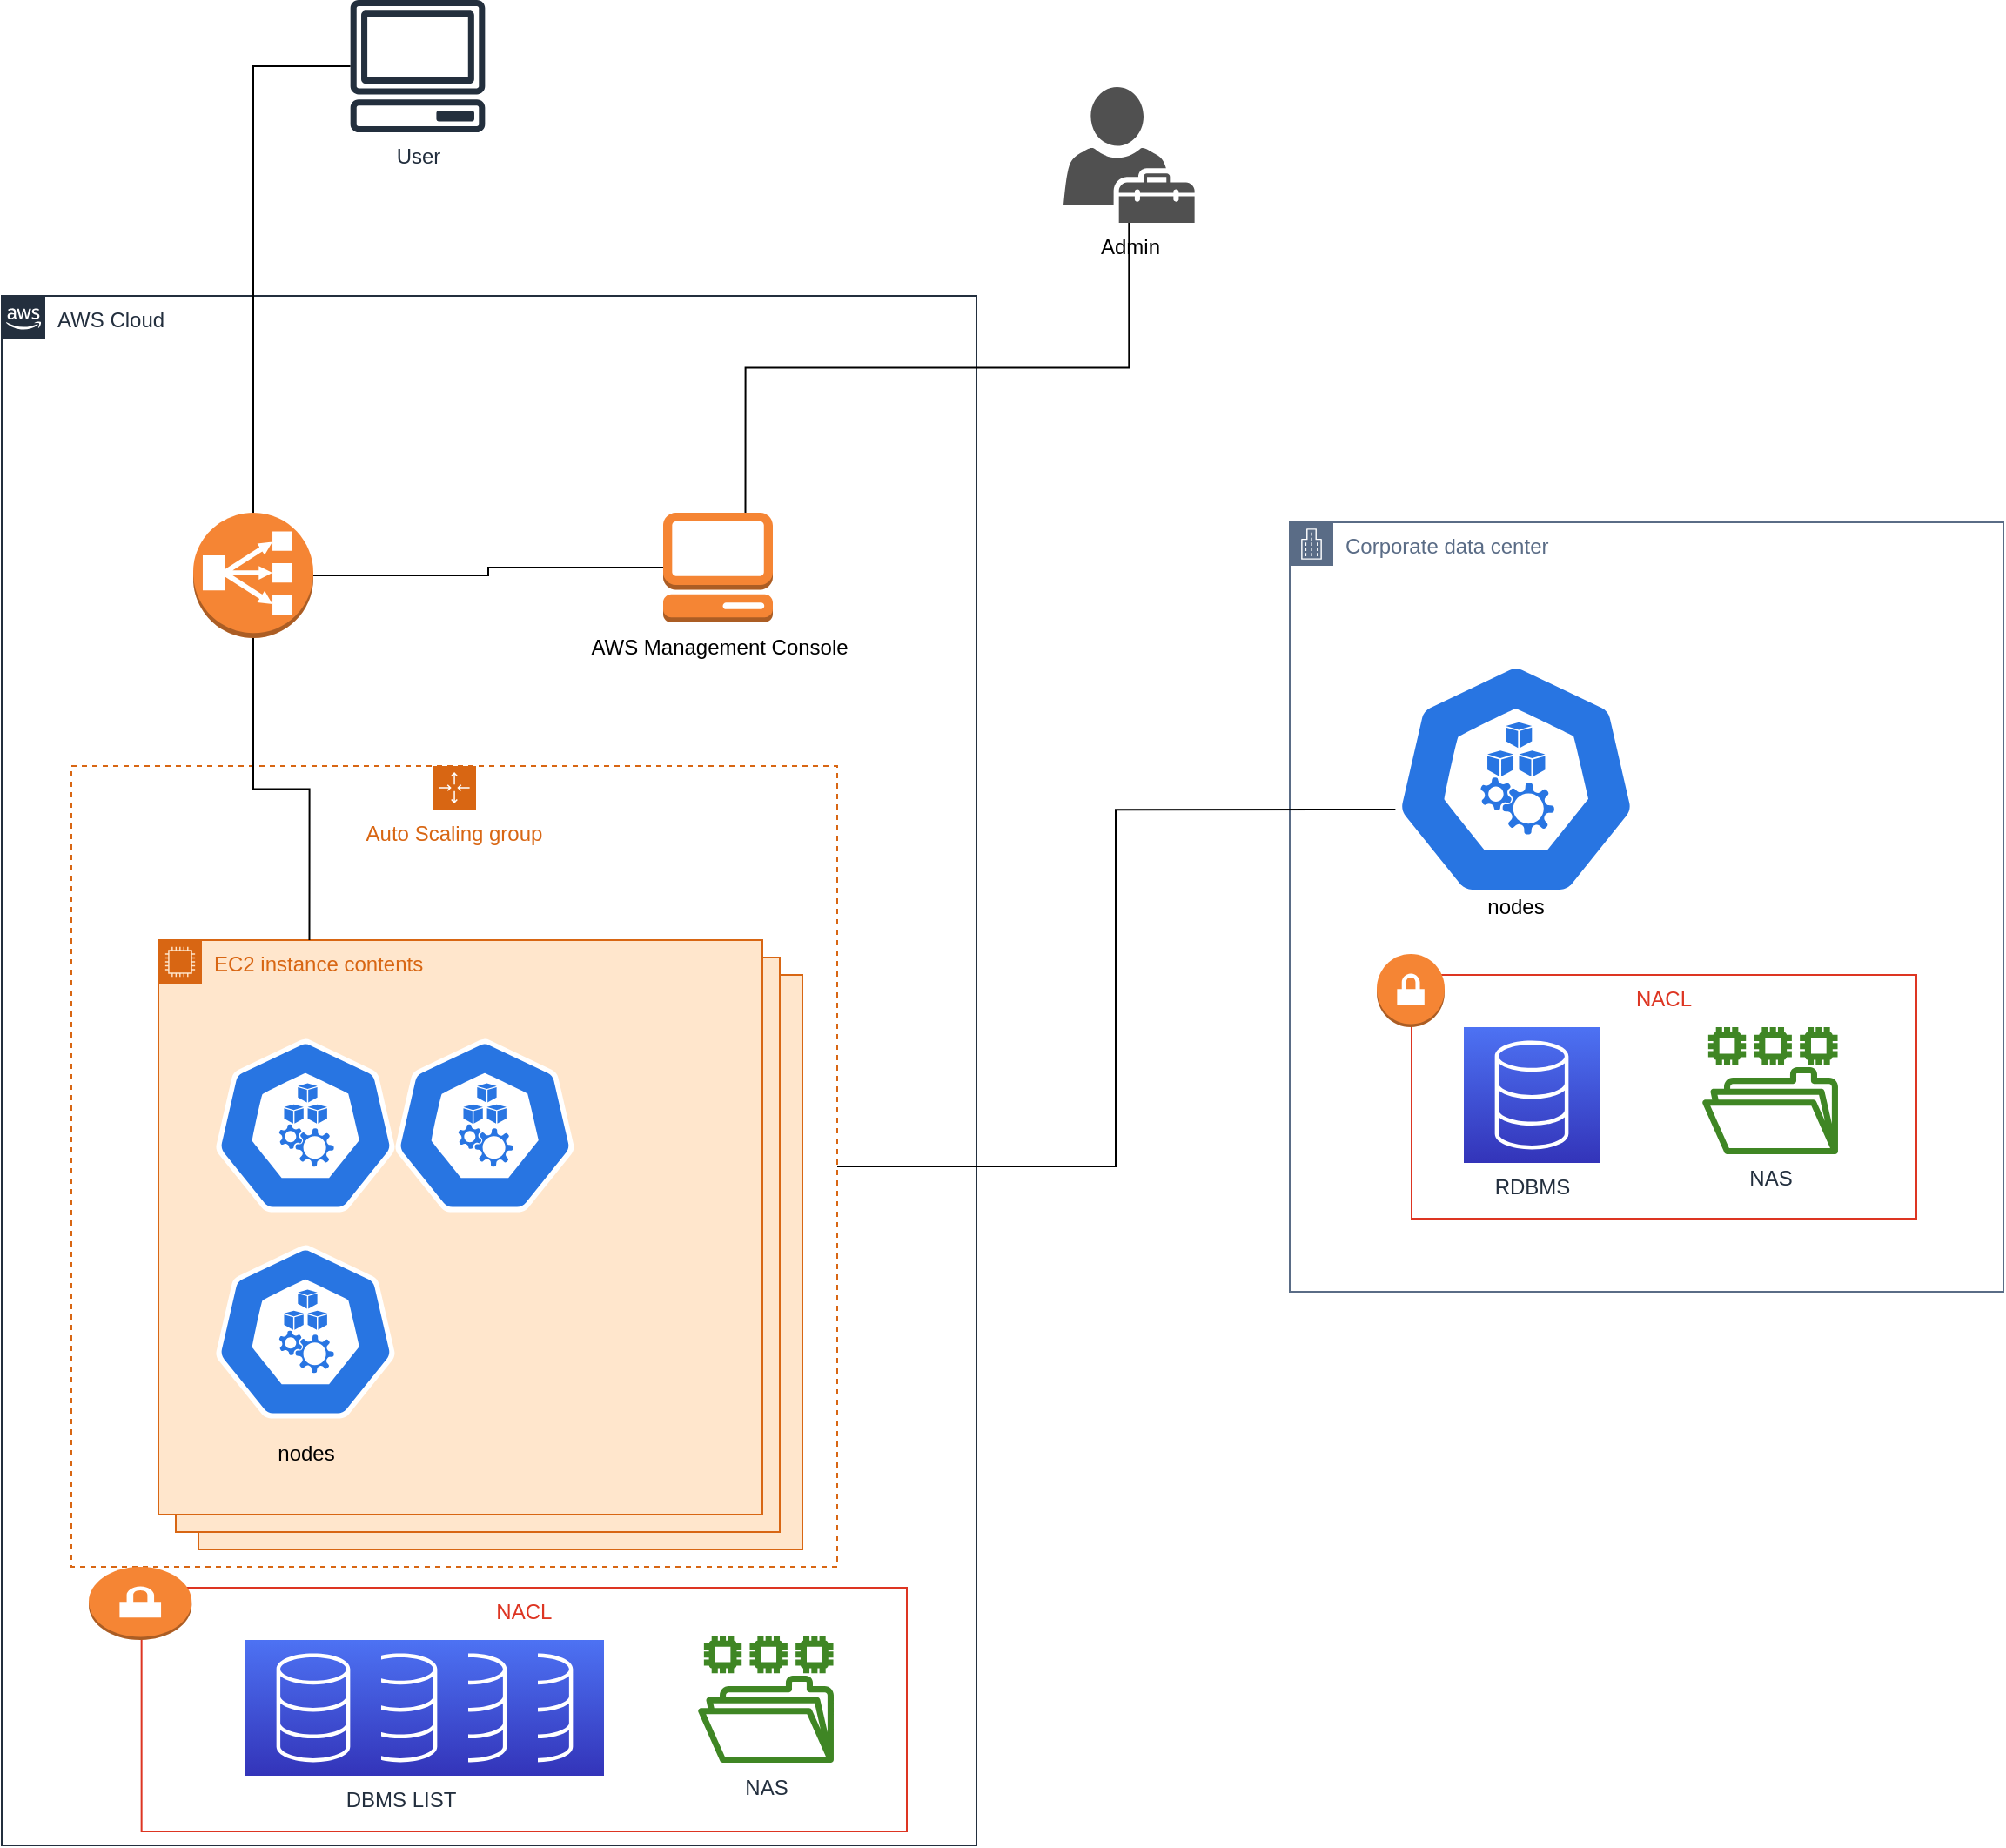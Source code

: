 <mxfile version="17.1.2" type="github">
  <diagram id="dX92sFr738H9TGtX4DIV" name="Page-1">
    <mxGraphModel dx="687" dy="374" grid="1" gridSize="10" guides="1" tooltips="1" connect="1" arrows="1" fold="1" page="1" pageScale="1" pageWidth="827" pageHeight="1169" math="0" shadow="0">
      <root>
        <mxCell id="0" />
        <mxCell id="1" parent="0" />
        <mxCell id="ecZtBlpuf6oP3BJnYMk2-109" value="EC2 instance contents" style="points=[[0,0],[0.25,0],[0.5,0],[0.75,0],[1,0],[1,0.25],[1,0.5],[1,0.75],[1,1],[0.75,1],[0.5,1],[0.25,1],[0,1],[0,0.75],[0,0.5],[0,0.25]];outlineConnect=0;gradientColor=none;html=1;whiteSpace=wrap;fontSize=12;fontStyle=0;container=0;pointerEvents=0;collapsible=0;recursiveResize=0;shape=mxgraph.aws4.group;grIcon=mxgraph.aws4.group_ec2_instance_contents;strokeColor=#D86613;fillColor=#FFE6CC;verticalAlign=top;align=left;spacingLeft=30;fontColor=#D86613;dashed=0;" parent="1" vertex="1">
          <mxGeometry x="223" y="660" width="347" height="330" as="geometry" />
        </mxCell>
        <mxCell id="ecZtBlpuf6oP3BJnYMk2-113" value="EC2 instance contents" style="points=[[0,0],[0.25,0],[0.5,0],[0.75,0],[1,0],[1,0.25],[1,0.5],[1,0.75],[1,1],[0.75,1],[0.5,1],[0.25,1],[0,1],[0,0.75],[0,0.5],[0,0.25]];outlineConnect=0;gradientColor=none;html=1;whiteSpace=wrap;fontSize=12;fontStyle=0;container=0;pointerEvents=0;collapsible=0;recursiveResize=0;shape=mxgraph.aws4.group;grIcon=mxgraph.aws4.group_ec2_instance_contents;strokeColor=#D86613;fillColor=#FFE6CC;verticalAlign=top;align=left;spacingLeft=30;fontColor=#D86613;dashed=0;" parent="1" vertex="1">
          <mxGeometry x="210" y="650" width="347" height="330" as="geometry" />
        </mxCell>
        <mxCell id="G4AfzQulYHPNJcX-L-j1-8" value="AWS Cloud" style="points=[[0,0],[0.25,0],[0.5,0],[0.75,0],[1,0],[1,0.25],[1,0.5],[1,0.75],[1,1],[0.75,1],[0.5,1],[0.25,1],[0,1],[0,0.75],[0,0.5],[0,0.25]];outlineConnect=0;gradientColor=none;html=1;whiteSpace=wrap;fontSize=12;fontStyle=0;container=1;pointerEvents=0;collapsible=0;recursiveResize=0;shape=mxgraph.aws4.group;grIcon=mxgraph.aws4.group_aws_cloud_alt;strokeColor=#232F3E;fillColor=none;verticalAlign=top;align=left;spacingLeft=30;fontColor=#232F3E;dashed=0;" parent="1" vertex="1">
          <mxGeometry x="110" y="270" width="560" height="890" as="geometry" />
        </mxCell>
        <mxCell id="G4AfzQulYHPNJcX-L-j1-22" value="Auto Scaling group" style="points=[[0,0],[0.25,0],[0.5,0],[0.75,0],[1,0],[1,0.25],[1,0.5],[1,0.75],[1,1],[0.75,1],[0.5,1],[0.25,1],[0,1],[0,0.75],[0,0.5],[0,0.25]];outlineConnect=0;gradientColor=none;html=1;whiteSpace=wrap;fontSize=12;fontStyle=0;container=1;pointerEvents=0;collapsible=0;recursiveResize=0;shape=mxgraph.aws4.groupCenter;grIcon=mxgraph.aws4.group_auto_scaling_group;grStroke=1;strokeColor=#D86613;fillColor=none;verticalAlign=top;align=center;fontColor=#D86613;dashed=1;spacingTop=25;" parent="G4AfzQulYHPNJcX-L-j1-8" vertex="1">
          <mxGeometry x="40" y="270" width="440" height="460" as="geometry" />
        </mxCell>
        <mxCell id="ecZtBlpuf6oP3BJnYMk2-117" value="EC2 instance contents" style="points=[[0,0],[0.25,0],[0.5,0],[0.75,0],[1,0],[1,0.25],[1,0.5],[1,0.75],[1,1],[0.75,1],[0.5,1],[0.25,1],[0,1],[0,0.75],[0,0.5],[0,0.25]];outlineConnect=0;gradientColor=none;html=1;whiteSpace=wrap;fontSize=12;fontStyle=0;container=1;pointerEvents=0;collapsible=0;recursiveResize=0;shape=mxgraph.aws4.group;grIcon=mxgraph.aws4.group_ec2_instance_contents;strokeColor=#D86613;fillColor=#FFE6CC;verticalAlign=top;align=left;spacingLeft=30;fontColor=#D86613;dashed=0;" parent="G4AfzQulYHPNJcX-L-j1-22" vertex="1">
          <mxGeometry x="50" y="100" width="347" height="330" as="geometry" />
        </mxCell>
        <mxCell id="ecZtBlpuf6oP3BJnYMk2-118" value="" style="sketch=0;html=1;dashed=0;whitespace=wrap;fillColor=#2875E2;strokeColor=#ffffff;points=[[0.005,0.63,0],[0.1,0.2,0],[0.9,0.2,0],[0.5,0,0],[0.995,0.63,0],[0.72,0.99,0],[0.5,1,0],[0.28,0.99,0]];shape=mxgraph.kubernetes.icon;prIcon=node" parent="ecZtBlpuf6oP3BJnYMk2-117" vertex="1">
          <mxGeometry x="33" y="51.5" width="103" height="110" as="geometry" />
        </mxCell>
        <mxCell id="ecZtBlpuf6oP3BJnYMk2-119" value="" style="sketch=0;html=1;dashed=0;whitespace=wrap;fillColor=#2875E2;strokeColor=#ffffff;points=[[0.005,0.63,0],[0.1,0.2,0],[0.9,0.2,0],[0.5,0,0],[0.995,0.63,0],[0.72,0.99,0],[0.5,1,0],[0.28,0.99,0]];shape=mxgraph.kubernetes.icon;prIcon=node" parent="ecZtBlpuf6oP3BJnYMk2-117" vertex="1">
          <mxGeometry x="136" y="51.5" width="103" height="110" as="geometry" />
        </mxCell>
        <mxCell id="ecZtBlpuf6oP3BJnYMk2-120" value="" style="sketch=0;html=1;dashed=0;whitespace=wrap;fillColor=#2875E2;strokeColor=#ffffff;points=[[0.005,0.63,0],[0.1,0.2,0],[0.9,0.2,0],[0.5,0,0],[0.995,0.63,0],[0.72,0.99,0],[0.5,1,0],[0.28,0.99,0]];shape=mxgraph.kubernetes.icon;prIcon=node" parent="ecZtBlpuf6oP3BJnYMk2-117" vertex="1">
          <mxGeometry x="33" y="170" width="103" height="110" as="geometry" />
        </mxCell>
        <mxCell id="_yHitWi91G3aMQb01_XT-2" value="nodes" style="text;html=1;strokeColor=none;fillColor=none;align=center;verticalAlign=middle;whiteSpace=wrap;rounded=0;" parent="ecZtBlpuf6oP3BJnYMk2-117" vertex="1">
          <mxGeometry x="54.5" y="280" width="60" height="30" as="geometry" />
        </mxCell>
        <mxCell id="ecZtBlpuf6oP3BJnYMk2-24" value="AWS Management Console" style="outlineConnect=0;dashed=0;verticalLabelPosition=bottom;verticalAlign=top;align=center;html=1;shape=mxgraph.aws3.management_console;fillColor=#F58534;gradientColor=none;" parent="G4AfzQulYHPNJcX-L-j1-8" vertex="1">
          <mxGeometry x="380" y="124.5" width="63" height="63" as="geometry" />
        </mxCell>
        <mxCell id="ecZtBlpuf6oP3BJnYMk2-55" style="edgeStyle=orthogonalEdgeStyle;rounded=0;orthogonalLoop=1;jettySize=auto;html=1;entryX=0.25;entryY=0;entryDx=0;entryDy=0;endArrow=none;endFill=0;" parent="G4AfzQulYHPNJcX-L-j1-8" source="ecZtBlpuf6oP3BJnYMk2-25" target="ecZtBlpuf6oP3BJnYMk2-117" edge="1">
          <mxGeometry relative="1" as="geometry">
            <mxPoint x="159.75" y="350" as="targetPoint" />
          </mxGeometry>
        </mxCell>
        <mxCell id="ecZtBlpuf6oP3BJnYMk2-56" style="edgeStyle=orthogonalEdgeStyle;rounded=0;orthogonalLoop=1;jettySize=auto;html=1;entryX=0;entryY=0.5;entryDx=0;entryDy=0;entryPerimeter=0;endArrow=none;endFill=0;" parent="G4AfzQulYHPNJcX-L-j1-8" source="ecZtBlpuf6oP3BJnYMk2-25" target="ecZtBlpuf6oP3BJnYMk2-24" edge="1">
          <mxGeometry relative="1" as="geometry" />
        </mxCell>
        <mxCell id="ecZtBlpuf6oP3BJnYMk2-25" value="" style="outlineConnect=0;dashed=0;verticalLabelPosition=bottom;verticalAlign=top;align=center;html=1;shape=mxgraph.aws3.classic_load_balancer;fillColor=#F58534;gradientColor=none;" parent="G4AfzQulYHPNJcX-L-j1-8" vertex="1">
          <mxGeometry x="110" y="124.5" width="69" height="72" as="geometry" />
        </mxCell>
        <mxCell id="ecZtBlpuf6oP3BJnYMk2-54" style="edgeStyle=orthogonalEdgeStyle;rounded=0;orthogonalLoop=1;jettySize=auto;html=1;endArrow=none;endFill=0;" parent="1" source="G4AfzQulYHPNJcX-L-j1-7" target="ecZtBlpuf6oP3BJnYMk2-25" edge="1">
          <mxGeometry relative="1" as="geometry" />
        </mxCell>
        <mxCell id="G4AfzQulYHPNJcX-L-j1-7" value="User" style="sketch=0;outlineConnect=0;fontColor=#232F3E;gradientColor=none;fillColor=#232F3D;strokeColor=none;dashed=0;verticalLabelPosition=bottom;verticalAlign=top;align=center;html=1;fontSize=12;fontStyle=0;aspect=fixed;pointerEvents=1;shape=mxgraph.aws4.client;" parent="1" vertex="1">
          <mxGeometry x="310" y="100" width="78" height="76" as="geometry" />
        </mxCell>
        <mxCell id="G4AfzQulYHPNJcX-L-j1-16" value="Corporate data center" style="points=[[0,0],[0.25,0],[0.5,0],[0.75,0],[1,0],[1,0.25],[1,0.5],[1,0.75],[1,1],[0.75,1],[0.5,1],[0.25,1],[0,1],[0,0.75],[0,0.5],[0,0.25]];outlineConnect=0;gradientColor=none;html=1;whiteSpace=wrap;fontSize=12;fontStyle=0;container=1;pointerEvents=0;collapsible=0;recursiveResize=0;shape=mxgraph.aws4.group;grIcon=mxgraph.aws4.group_corporate_data_center;strokeColor=#5A6C86;fillColor=none;verticalAlign=top;align=left;spacingLeft=30;fontColor=#5A6C86;dashed=0;" parent="1" vertex="1">
          <mxGeometry x="850" y="400" width="410" height="442" as="geometry" />
        </mxCell>
        <mxCell id="ecZtBlpuf6oP3BJnYMk2-33" value="" style="group" parent="G4AfzQulYHPNJcX-L-j1-16" vertex="1" connectable="0">
          <mxGeometry x="50" y="248" width="310" height="152" as="geometry" />
        </mxCell>
        <mxCell id="ecZtBlpuf6oP3BJnYMk2-32" value="NACL" style="fillColor=none;strokeColor=#DD3522;verticalAlign=top;fontStyle=0;fontColor=#DD3522;" parent="ecZtBlpuf6oP3BJnYMk2-33" vertex="1">
          <mxGeometry x="20" y="12" width="290" height="140" as="geometry" />
        </mxCell>
        <mxCell id="ecZtBlpuf6oP3BJnYMk2-31" value="" style="outlineConnect=0;dashed=0;verticalLabelPosition=bottom;verticalAlign=top;align=center;html=1;shape=mxgraph.aws3.vpn_gateway;fillColor=#F58534;gradientColor=none;" parent="ecZtBlpuf6oP3BJnYMk2-33" vertex="1">
          <mxGeometry width="39" height="42" as="geometry" />
        </mxCell>
        <mxCell id="G4AfzQulYHPNJcX-L-j1-4" value="RDBMS" style="sketch=0;points=[[0,0,0],[0.25,0,0],[0.5,0,0],[0.75,0,0],[1,0,0],[0,1,0],[0.25,1,0],[0.5,1,0],[0.75,1,0],[1,1,0],[0,0.25,0],[0,0.5,0],[0,0.75,0],[1,0.25,0],[1,0.5,0],[1,0.75,0]];outlineConnect=0;fontColor=#232F3E;gradientColor=#4D72F3;gradientDirection=north;fillColor=#3334B9;strokeColor=#ffffff;dashed=0;verticalLabelPosition=bottom;verticalAlign=top;align=center;html=1;fontSize=12;fontStyle=0;aspect=fixed;shape=mxgraph.aws4.resourceIcon;resIcon=mxgraph.aws4.database;" parent="G4AfzQulYHPNJcX-L-j1-16" vertex="1">
          <mxGeometry x="100" y="290" width="78" height="78" as="geometry" />
        </mxCell>
        <mxCell id="ecZtBlpuf6oP3BJnYMk2-30" value="NAS" style="sketch=0;outlineConnect=0;fontColor=#232F3E;gradientColor=none;fillColor=#3F8624;strokeColor=none;dashed=0;verticalLabelPosition=bottom;verticalAlign=top;align=center;html=1;fontSize=12;fontStyle=0;aspect=fixed;pointerEvents=1;shape=mxgraph.aws4.file_system;" parent="G4AfzQulYHPNJcX-L-j1-16" vertex="1">
          <mxGeometry x="237" y="290" width="78" height="73" as="geometry" />
        </mxCell>
        <mxCell id="_yHitWi91G3aMQb01_XT-1" value="" style="sketch=0;html=1;dashed=0;whitespace=wrap;fillColor=#2875E2;strokeColor=#ffffff;points=[[0.005,0.63,0],[0.1,0.2,0],[0.9,0.2,0],[0.5,0,0],[0.995,0.63,0],[0.72,0.99,0],[0.5,1,0],[0.28,0.99,0]];shape=mxgraph.kubernetes.icon;prIcon=node" parent="G4AfzQulYHPNJcX-L-j1-16" vertex="1">
          <mxGeometry x="60" y="80" width="140" height="135" as="geometry" />
        </mxCell>
        <mxCell id="_yHitWi91G3aMQb01_XT-3" value="nodes" style="text;html=1;strokeColor=none;fillColor=none;align=center;verticalAlign=middle;whiteSpace=wrap;rounded=0;" parent="G4AfzQulYHPNJcX-L-j1-16" vertex="1">
          <mxGeometry x="100" y="206" width="60" height="30" as="geometry" />
        </mxCell>
        <mxCell id="ecZtBlpuf6oP3BJnYMk2-23" value="Admin" style="sketch=0;pointerEvents=1;shadow=0;dashed=0;html=1;strokeColor=none;fillColor=#505050;labelPosition=center;verticalLabelPosition=bottom;verticalAlign=top;outlineConnect=0;align=center;shape=mxgraph.office.users.tenant_admin;" parent="1" vertex="1">
          <mxGeometry x="720" y="150" width="75.31" height="78" as="geometry" />
        </mxCell>
        <mxCell id="ecZtBlpuf6oP3BJnYMk2-57" style="edgeStyle=orthogonalEdgeStyle;rounded=0;orthogonalLoop=1;jettySize=auto;html=1;exitX=0.75;exitY=0;exitDx=0;exitDy=0;exitPerimeter=0;endArrow=none;endFill=0;" parent="1" source="ecZtBlpuf6oP3BJnYMk2-24" target="ecZtBlpuf6oP3BJnYMk2-23" edge="1">
          <mxGeometry relative="1" as="geometry" />
        </mxCell>
        <mxCell id="ecZtBlpuf6oP3BJnYMk2-58" style="edgeStyle=orthogonalEdgeStyle;rounded=0;orthogonalLoop=1;jettySize=auto;html=1;entryX=0.005;entryY=0.63;entryDx=0;entryDy=0;endArrow=none;endFill=0;entryPerimeter=0;" parent="1" source="G4AfzQulYHPNJcX-L-j1-22" target="_yHitWi91G3aMQb01_XT-1" edge="1">
          <mxGeometry relative="1" as="geometry">
            <mxPoint x="530" y="785" as="sourcePoint" />
            <mxPoint x="907" y="531" as="targetPoint" />
          </mxGeometry>
        </mxCell>
        <mxCell id="DtsN5Jk0OiiPIJizOVO6-1" value="" style="group" parent="1" vertex="1" connectable="0">
          <mxGeometry x="160" y="1000" width="470" height="152" as="geometry" />
        </mxCell>
        <mxCell id="DtsN5Jk0OiiPIJizOVO6-2" value="NACL" style="fillColor=none;strokeColor=#DD3522;verticalAlign=top;fontStyle=0;fontColor=#DD3522;" parent="DtsN5Jk0OiiPIJizOVO6-1" vertex="1">
          <mxGeometry x="30.323" y="12" width="439.677" height="140" as="geometry" />
        </mxCell>
        <mxCell id="DtsN5Jk0OiiPIJizOVO6-3" value="" style="outlineConnect=0;dashed=0;verticalLabelPosition=bottom;verticalAlign=top;align=center;html=1;shape=mxgraph.aws3.vpn_gateway;fillColor=#F58534;gradientColor=none;" parent="DtsN5Jk0OiiPIJizOVO6-1" vertex="1">
          <mxGeometry width="59.129" height="42" as="geometry" />
        </mxCell>
        <mxCell id="_yHitWi91G3aMQb01_XT-8" value="NAS" style="sketch=0;outlineConnect=0;fontColor=#232F3E;gradientColor=none;fillColor=#3F8624;strokeColor=none;dashed=0;verticalLabelPosition=bottom;verticalAlign=top;align=center;html=1;fontSize=12;fontStyle=0;aspect=fixed;pointerEvents=1;shape=mxgraph.aws4.file_system;" parent="DtsN5Jk0OiiPIJizOVO6-1" vertex="1">
          <mxGeometry x="350.002" y="39.5" width="78" height="73" as="geometry" />
        </mxCell>
        <mxCell id="_yHitWi91G3aMQb01_XT-7" value="" style="sketch=0;points=[[0,0,0],[0.25,0,0],[0.5,0,0],[0.75,0,0],[1,0,0],[0,1,0],[0.25,1,0],[0.5,1,0],[0.75,1,0],[1,1,0],[0,0.25,0],[0,0.5,0],[0,0.75,0],[1,0.25,0],[1,0.5,0],[1,0.75,0]];outlineConnect=0;fontColor=#232F3E;gradientColor=#4D72F3;gradientDirection=north;fillColor=#3334B9;strokeColor=#ffffff;dashed=0;verticalLabelPosition=bottom;verticalAlign=top;align=center;html=1;fontSize=12;fontStyle=0;aspect=fixed;shape=mxgraph.aws4.resourceIcon;resIcon=mxgraph.aws4.database;" parent="DtsN5Jk0OiiPIJizOVO6-1" vertex="1">
          <mxGeometry x="217.998" y="42" width="78" height="78" as="geometry" />
        </mxCell>
        <mxCell id="FmgEW1UlKz8YYpzTLE9B-6" value="" style="sketch=0;points=[[0,0,0],[0.25,0,0],[0.5,0,0],[0.75,0,0],[1,0,0],[0,1,0],[0.25,1,0],[0.5,1,0],[0.75,1,0],[1,1,0],[0,0.25,0],[0,0.5,0],[0,0.75,0],[1,0.25,0],[1,0.5,0],[1,0.75,0]];outlineConnect=0;fontColor=#232F3E;gradientColor=#4D72F3;gradientDirection=north;fillColor=#3334B9;strokeColor=#ffffff;dashed=0;verticalLabelPosition=bottom;verticalAlign=top;align=center;html=1;fontSize=12;fontStyle=0;aspect=fixed;shape=mxgraph.aws4.resourceIcon;resIcon=mxgraph.aws4.database;" vertex="1" parent="DtsN5Jk0OiiPIJizOVO6-1">
          <mxGeometry x="179.998" y="42" width="78" height="78" as="geometry" />
        </mxCell>
        <mxCell id="FmgEW1UlKz8YYpzTLE9B-7" value="DBMS LIST" style="sketch=0;points=[[0,0,0],[0.25,0,0],[0.5,0,0],[0.75,0,0],[1,0,0],[0,1,0],[0.25,1,0],[0.5,1,0],[0.75,1,0],[1,1,0],[0,0.25,0],[0,0.5,0],[0,0.75,0],[1,0.25,0],[1,0.5,0],[1,0.75,0]];outlineConnect=0;fontColor=#232F3E;gradientColor=#4D72F3;gradientDirection=north;fillColor=#3334B9;strokeColor=#ffffff;dashed=0;verticalLabelPosition=bottom;verticalAlign=top;align=center;html=1;fontSize=12;fontStyle=0;aspect=fixed;shape=mxgraph.aws4.resourceIcon;resIcon=mxgraph.aws4.database;" vertex="1" parent="DtsN5Jk0OiiPIJizOVO6-1">
          <mxGeometry x="139.998" y="42" width="78" height="78" as="geometry" />
        </mxCell>
        <mxCell id="FmgEW1UlKz8YYpzTLE9B-8" value="" style="sketch=0;points=[[0,0,0],[0.25,0,0],[0.5,0,0],[0.75,0,0],[1,0,0],[0,1,0],[0.25,1,0],[0.5,1,0],[0.75,1,0],[1,1,0],[0,0.25,0],[0,0.5,0],[0,0.75,0],[1,0.25,0],[1,0.5,0],[1,0.75,0]];outlineConnect=0;fontColor=#232F3E;gradientColor=#4D72F3;gradientDirection=north;fillColor=#3334B9;strokeColor=#ffffff;dashed=0;verticalLabelPosition=bottom;verticalAlign=top;align=center;html=1;fontSize=12;fontStyle=0;aspect=fixed;shape=mxgraph.aws4.resourceIcon;resIcon=mxgraph.aws4.database;" vertex="1" parent="DtsN5Jk0OiiPIJizOVO6-1">
          <mxGeometry x="89.998" y="42" width="78" height="78" as="geometry" />
        </mxCell>
      </root>
    </mxGraphModel>
  </diagram>
</mxfile>
